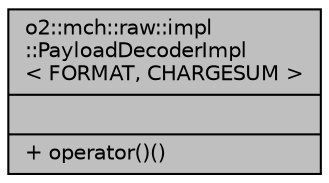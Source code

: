 digraph "o2::mch::raw::impl::PayloadDecoderImpl&lt; FORMAT, CHARGESUM &gt;"
{
 // INTERACTIVE_SVG=YES
  bgcolor="transparent";
  edge [fontname="Helvetica",fontsize="10",labelfontname="Helvetica",labelfontsize="10"];
  node [fontname="Helvetica",fontsize="10",shape=record];
  Node1 [label="{o2::mch::raw::impl\l::PayloadDecoderImpl\l\< FORMAT, CHARGESUM \>\n||+ operator()()\l}",height=0.2,width=0.4,color="black", fillcolor="grey75", style="filled", fontcolor="black"];
}
